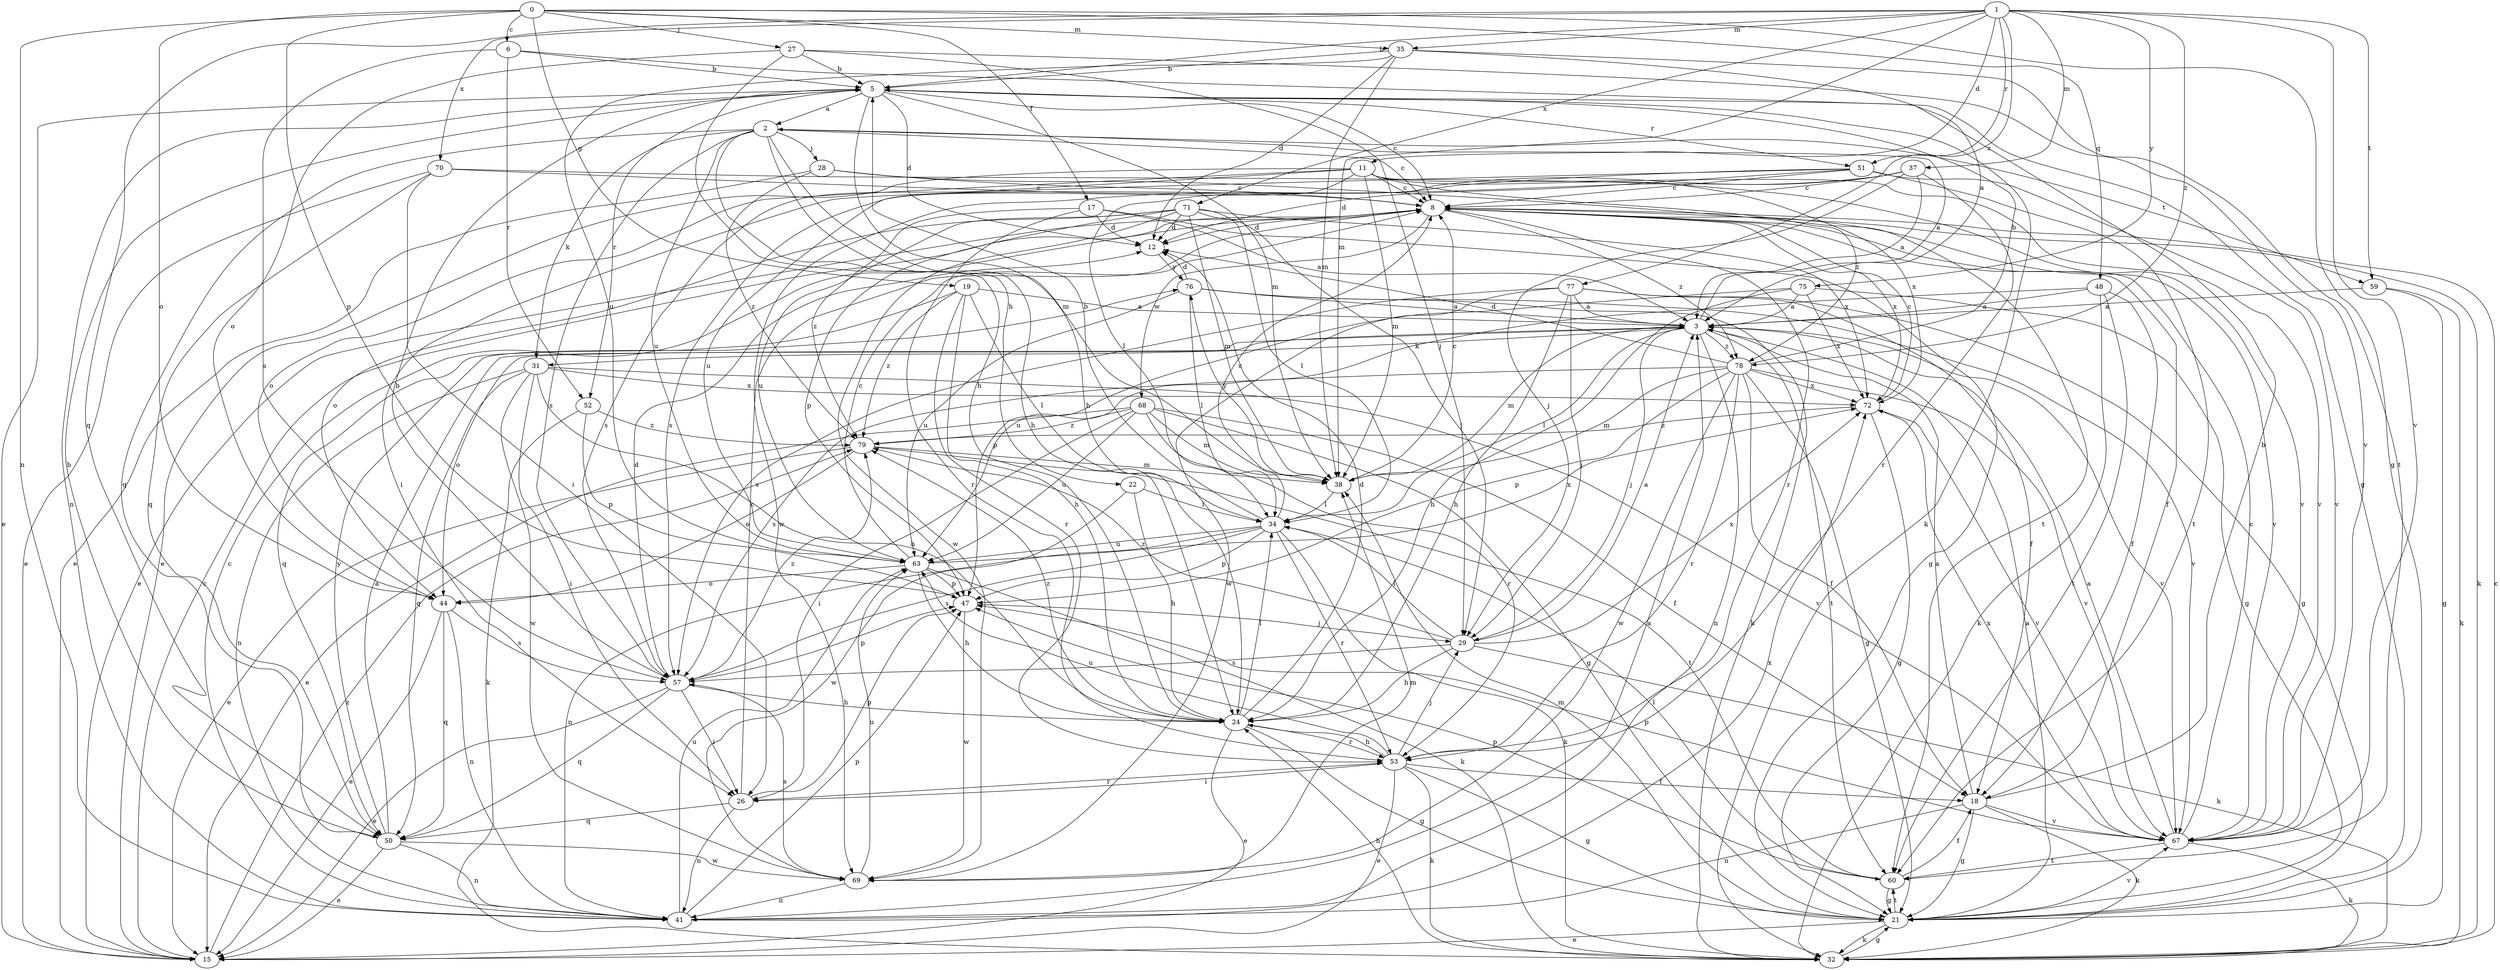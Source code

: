 strict digraph  {
0;
1;
2;
3;
5;
6;
8;
11;
12;
15;
17;
18;
19;
21;
22;
24;
26;
27;
28;
29;
31;
32;
34;
35;
37;
38;
41;
44;
47;
48;
50;
51;
52;
53;
57;
59;
60;
63;
67;
68;
69;
70;
71;
72;
75;
76;
77;
78;
79;
0 -> 6  [label=c];
0 -> 17  [label=f];
0 -> 19  [label=g];
0 -> 21  [label=g];
0 -> 27  [label=j];
0 -> 35  [label=m];
0 -> 41  [label=n];
0 -> 44  [label=o];
0 -> 47  [label=p];
0 -> 48  [label=q];
1 -> 5  [label=b];
1 -> 11  [label=d];
1 -> 35  [label=m];
1 -> 37  [label=m];
1 -> 38  [label=m];
1 -> 50  [label=q];
1 -> 51  [label=r];
1 -> 59  [label=t];
1 -> 67  [label=v];
1 -> 70  [label=x];
1 -> 71  [label=x];
1 -> 75  [label=y];
1 -> 77  [label=z];
1 -> 78  [label=z];
2 -> 8  [label=c];
2 -> 22  [label=h];
2 -> 24  [label=h];
2 -> 28  [label=j];
2 -> 31  [label=k];
2 -> 38  [label=m];
2 -> 50  [label=q];
2 -> 57  [label=s];
2 -> 59  [label=t];
2 -> 63  [label=u];
3 -> 2  [label=a];
3 -> 29  [label=j];
3 -> 31  [label=k];
3 -> 34  [label=l];
3 -> 38  [label=m];
3 -> 41  [label=n];
3 -> 44  [label=o];
3 -> 60  [label=t];
3 -> 67  [label=v];
3 -> 78  [label=z];
5 -> 2  [label=a];
5 -> 8  [label=c];
5 -> 12  [label=d];
5 -> 15  [label=e];
5 -> 24  [label=h];
5 -> 32  [label=k];
5 -> 38  [label=m];
5 -> 41  [label=n];
5 -> 51  [label=r];
5 -> 52  [label=r];
6 -> 5  [label=b];
6 -> 21  [label=g];
6 -> 52  [label=r];
6 -> 57  [label=s];
8 -> 12  [label=d];
8 -> 15  [label=e];
8 -> 18  [label=f];
8 -> 32  [label=k];
8 -> 53  [label=r];
8 -> 67  [label=v];
8 -> 68  [label=w];
8 -> 72  [label=x];
8 -> 78  [label=z];
11 -> 8  [label=c];
11 -> 15  [label=e];
11 -> 38  [label=m];
11 -> 44  [label=o];
11 -> 57  [label=s];
11 -> 63  [label=u];
11 -> 67  [label=v];
11 -> 72  [label=x];
11 -> 78  [label=z];
12 -> 76  [label=y];
15 -> 8  [label=c];
15 -> 79  [label=z];
17 -> 3  [label=a];
17 -> 12  [label=d];
17 -> 21  [label=g];
17 -> 53  [label=r];
17 -> 79  [label=z];
18 -> 3  [label=a];
18 -> 5  [label=b];
18 -> 21  [label=g];
18 -> 32  [label=k];
18 -> 41  [label=n];
18 -> 67  [label=v];
19 -> 3  [label=a];
19 -> 24  [label=h];
19 -> 34  [label=l];
19 -> 50  [label=q];
19 -> 53  [label=r];
19 -> 79  [label=z];
21 -> 3  [label=a];
21 -> 15  [label=e];
21 -> 32  [label=k];
21 -> 38  [label=m];
21 -> 60  [label=t];
21 -> 67  [label=v];
22 -> 24  [label=h];
22 -> 34  [label=l];
22 -> 69  [label=w];
24 -> 12  [label=d];
24 -> 15  [label=e];
24 -> 21  [label=g];
24 -> 34  [label=l];
24 -> 53  [label=r];
24 -> 79  [label=z];
26 -> 8  [label=c];
26 -> 41  [label=n];
26 -> 47  [label=p];
26 -> 50  [label=q];
26 -> 53  [label=r];
27 -> 5  [label=b];
27 -> 24  [label=h];
27 -> 29  [label=j];
27 -> 44  [label=o];
27 -> 67  [label=v];
28 -> 8  [label=c];
28 -> 15  [label=e];
28 -> 60  [label=t];
28 -> 79  [label=z];
29 -> 3  [label=a];
29 -> 24  [label=h];
29 -> 32  [label=k];
29 -> 34  [label=l];
29 -> 57  [label=s];
29 -> 72  [label=x];
29 -> 79  [label=z];
31 -> 24  [label=h];
31 -> 26  [label=i];
31 -> 41  [label=n];
31 -> 50  [label=q];
31 -> 67  [label=v];
31 -> 69  [label=w];
31 -> 72  [label=x];
32 -> 8  [label=c];
32 -> 21  [label=g];
32 -> 24  [label=h];
34 -> 5  [label=b];
34 -> 8  [label=c];
34 -> 32  [label=k];
34 -> 41  [label=n];
34 -> 47  [label=p];
34 -> 53  [label=r];
34 -> 57  [label=s];
34 -> 63  [label=u];
35 -> 3  [label=a];
35 -> 5  [label=b];
35 -> 12  [label=d];
35 -> 38  [label=m];
35 -> 60  [label=t];
35 -> 63  [label=u];
37 -> 3  [label=a];
37 -> 8  [label=c];
37 -> 29  [label=j];
37 -> 53  [label=r];
37 -> 57  [label=s];
37 -> 69  [label=w];
38 -> 8  [label=c];
38 -> 34  [label=l];
38 -> 76  [label=y];
41 -> 3  [label=a];
41 -> 8  [label=c];
41 -> 47  [label=p];
41 -> 63  [label=u];
41 -> 72  [label=x];
44 -> 15  [label=e];
44 -> 41  [label=n];
44 -> 50  [label=q];
44 -> 57  [label=s];
47 -> 29  [label=j];
47 -> 69  [label=w];
48 -> 3  [label=a];
48 -> 18  [label=f];
48 -> 32  [label=k];
48 -> 60  [label=t];
48 -> 63  [label=u];
50 -> 3  [label=a];
50 -> 5  [label=b];
50 -> 15  [label=e];
50 -> 41  [label=n];
50 -> 69  [label=w];
50 -> 76  [label=y];
51 -> 8  [label=c];
51 -> 12  [label=d];
51 -> 26  [label=i];
51 -> 34  [label=l];
51 -> 60  [label=t];
51 -> 67  [label=v];
52 -> 32  [label=k];
52 -> 47  [label=p];
52 -> 79  [label=z];
53 -> 15  [label=e];
53 -> 18  [label=f];
53 -> 21  [label=g];
53 -> 24  [label=h];
53 -> 26  [label=i];
53 -> 29  [label=j];
53 -> 32  [label=k];
53 -> 63  [label=u];
57 -> 5  [label=b];
57 -> 12  [label=d];
57 -> 15  [label=e];
57 -> 24  [label=h];
57 -> 26  [label=i];
57 -> 47  [label=p];
57 -> 50  [label=q];
57 -> 79  [label=z];
59 -> 3  [label=a];
59 -> 21  [label=g];
59 -> 32  [label=k];
60 -> 18  [label=f];
60 -> 21  [label=g];
60 -> 34  [label=l];
60 -> 47  [label=p];
63 -> 8  [label=c];
63 -> 24  [label=h];
63 -> 32  [label=k];
63 -> 44  [label=o];
63 -> 47  [label=p];
63 -> 72  [label=x];
67 -> 3  [label=a];
67 -> 8  [label=c];
67 -> 32  [label=k];
67 -> 47  [label=p];
67 -> 60  [label=t];
67 -> 72  [label=x];
68 -> 15  [label=e];
68 -> 18  [label=f];
68 -> 21  [label=g];
68 -> 26  [label=i];
68 -> 38  [label=m];
68 -> 53  [label=r];
68 -> 63  [label=u];
68 -> 79  [label=z];
69 -> 38  [label=m];
69 -> 41  [label=n];
69 -> 57  [label=s];
69 -> 63  [label=u];
70 -> 8  [label=c];
70 -> 15  [label=e];
70 -> 26  [label=i];
70 -> 50  [label=q];
70 -> 67  [label=v];
71 -> 12  [label=d];
71 -> 29  [label=j];
71 -> 34  [label=l];
71 -> 38  [label=m];
71 -> 44  [label=o];
71 -> 47  [label=p];
71 -> 63  [label=u];
71 -> 69  [label=w];
71 -> 72  [label=x];
72 -> 8  [label=c];
72 -> 21  [label=g];
72 -> 67  [label=v];
72 -> 79  [label=z];
75 -> 3  [label=a];
75 -> 21  [label=g];
75 -> 24  [label=h];
75 -> 47  [label=p];
75 -> 72  [label=x];
76 -> 3  [label=a];
76 -> 12  [label=d];
76 -> 32  [label=k];
76 -> 34  [label=l];
76 -> 63  [label=u];
76 -> 67  [label=v];
77 -> 3  [label=a];
77 -> 18  [label=f];
77 -> 21  [label=g];
77 -> 24  [label=h];
77 -> 29  [label=j];
77 -> 57  [label=s];
77 -> 69  [label=w];
78 -> 5  [label=b];
78 -> 12  [label=d];
78 -> 18  [label=f];
78 -> 21  [label=g];
78 -> 38  [label=m];
78 -> 47  [label=p];
78 -> 53  [label=r];
78 -> 57  [label=s];
78 -> 67  [label=v];
78 -> 69  [label=w];
78 -> 72  [label=x];
79 -> 15  [label=e];
79 -> 38  [label=m];
79 -> 44  [label=o];
79 -> 60  [label=t];
}
